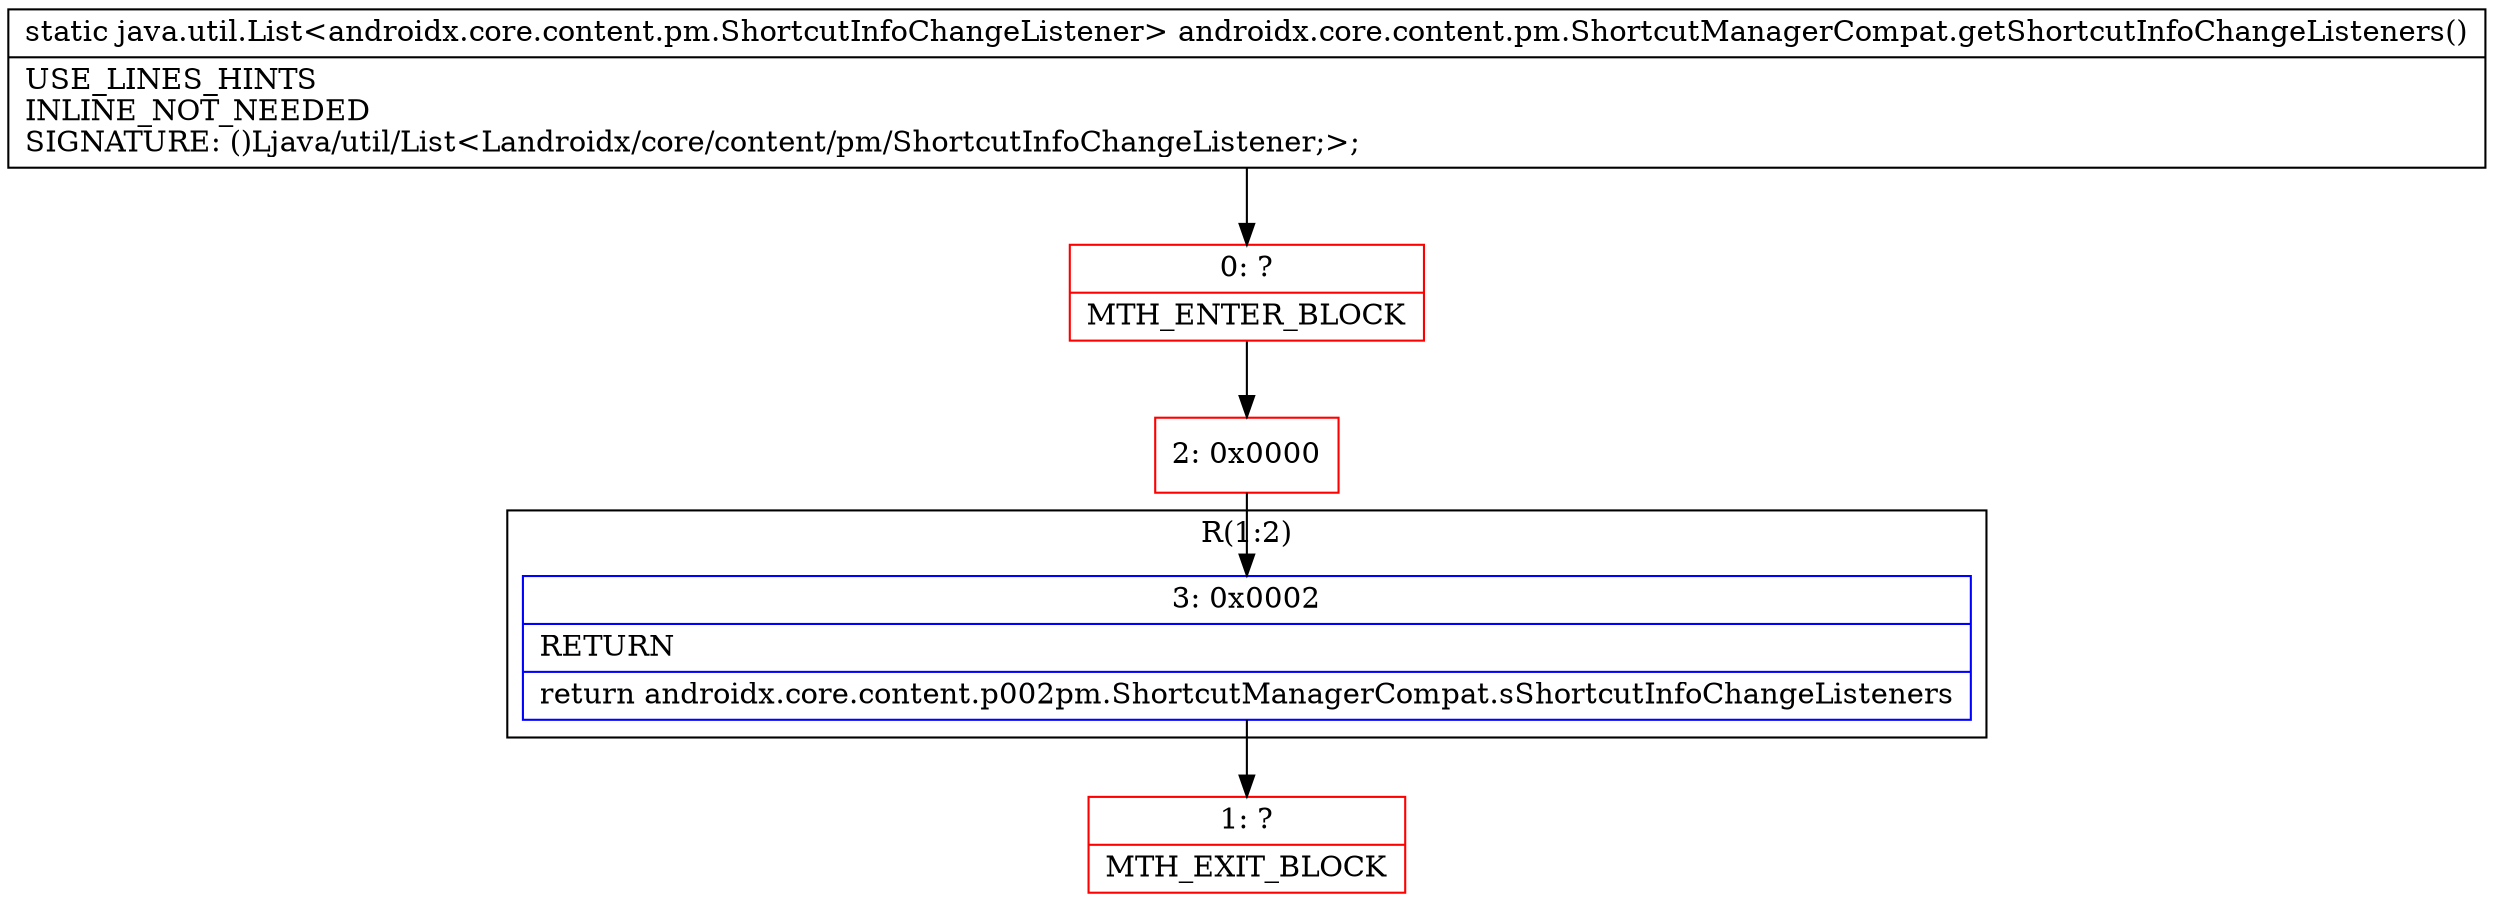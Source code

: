digraph "CFG forandroidx.core.content.pm.ShortcutManagerCompat.getShortcutInfoChangeListeners()Ljava\/util\/List;" {
subgraph cluster_Region_772980109 {
label = "R(1:2)";
node [shape=record,color=blue];
Node_3 [shape=record,label="{3\:\ 0x0002|RETURN\l|return androidx.core.content.p002pm.ShortcutManagerCompat.sShortcutInfoChangeListeners\l}"];
}
Node_0 [shape=record,color=red,label="{0\:\ ?|MTH_ENTER_BLOCK\l}"];
Node_2 [shape=record,color=red,label="{2\:\ 0x0000}"];
Node_1 [shape=record,color=red,label="{1\:\ ?|MTH_EXIT_BLOCK\l}"];
MethodNode[shape=record,label="{static java.util.List\<androidx.core.content.pm.ShortcutInfoChangeListener\> androidx.core.content.pm.ShortcutManagerCompat.getShortcutInfoChangeListeners()  | USE_LINES_HINTS\lINLINE_NOT_NEEDED\lSIGNATURE: ()Ljava\/util\/List\<Landroidx\/core\/content\/pm\/ShortcutInfoChangeListener;\>;\l}"];
MethodNode -> Node_0;Node_3 -> Node_1;
Node_0 -> Node_2;
Node_2 -> Node_3;
}

